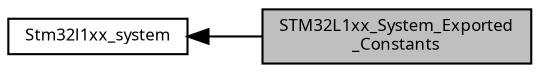 digraph "STM32L1xx_System_Exported_Constants"
{
  edge [fontname="Sans",fontsize="8",labelfontname="Sans",labelfontsize="8"];
  node [fontname="Sans",fontsize="8",shape=record];
  rankdir=LR;
  Node1 [label="Stm32l1xx_system",height=0.2,width=0.4,color="black", fillcolor="white", style="filled",URL="$group__stm32l1xx__system.html"];
  Node0 [label="STM32L1xx_System_Exported\l_Constants",height=0.2,width=0.4,color="black", fillcolor="grey75", style="filled", fontcolor="black"];
  Node1->Node0 [shape=plaintext, dir="back", style="solid"];
}

